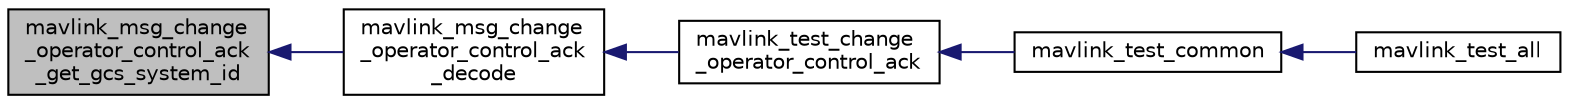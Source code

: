 digraph "mavlink_msg_change_operator_control_ack_get_gcs_system_id"
{
 // INTERACTIVE_SVG=YES
  edge [fontname="Helvetica",fontsize="10",labelfontname="Helvetica",labelfontsize="10"];
  node [fontname="Helvetica",fontsize="10",shape=record];
  rankdir="LR";
  Node1 [label="mavlink_msg_change\l_operator_control_ack\l_get_gcs_system_id",height=0.2,width=0.4,color="black", fillcolor="grey75", style="filled", fontcolor="black"];
  Node1 -> Node2 [dir="back",color="midnightblue",fontsize="10",style="solid",fontname="Helvetica"];
  Node2 [label="mavlink_msg_change\l_operator_control_ack\l_decode",height=0.2,width=0.4,color="black", fillcolor="white", style="filled",URL="$mavlink__msg__change__operator__control__ack_8h.html#a46dc3865ef22db3fe941038192f9b4e9",tooltip="Decode a change_operator_control_ack message into a struct. "];
  Node2 -> Node3 [dir="back",color="midnightblue",fontsize="10",style="solid",fontname="Helvetica"];
  Node3 [label="mavlink_test_change\l_operator_control_ack",height=0.2,width=0.4,color="black", fillcolor="white", style="filled",URL="$common_2testsuite_8h.html#af24de5805833fa4cbdba2a340aae52f0"];
  Node3 -> Node4 [dir="back",color="midnightblue",fontsize="10",style="solid",fontname="Helvetica"];
  Node4 [label="mavlink_test_common",height=0.2,width=0.4,color="black", fillcolor="white", style="filled",URL="$common_2testsuite_8h.html#af349432601ac003d2c80a69c100c70a4"];
  Node4 -> Node5 [dir="back",color="midnightblue",fontsize="10",style="solid",fontname="Helvetica"];
  Node5 [label="mavlink_test_all",height=0.2,width=0.4,color="black", fillcolor="white", style="filled",URL="$common_2testsuite_8h.html#a4cc77b6c343679298da5d3c2b4e48759"];
}

